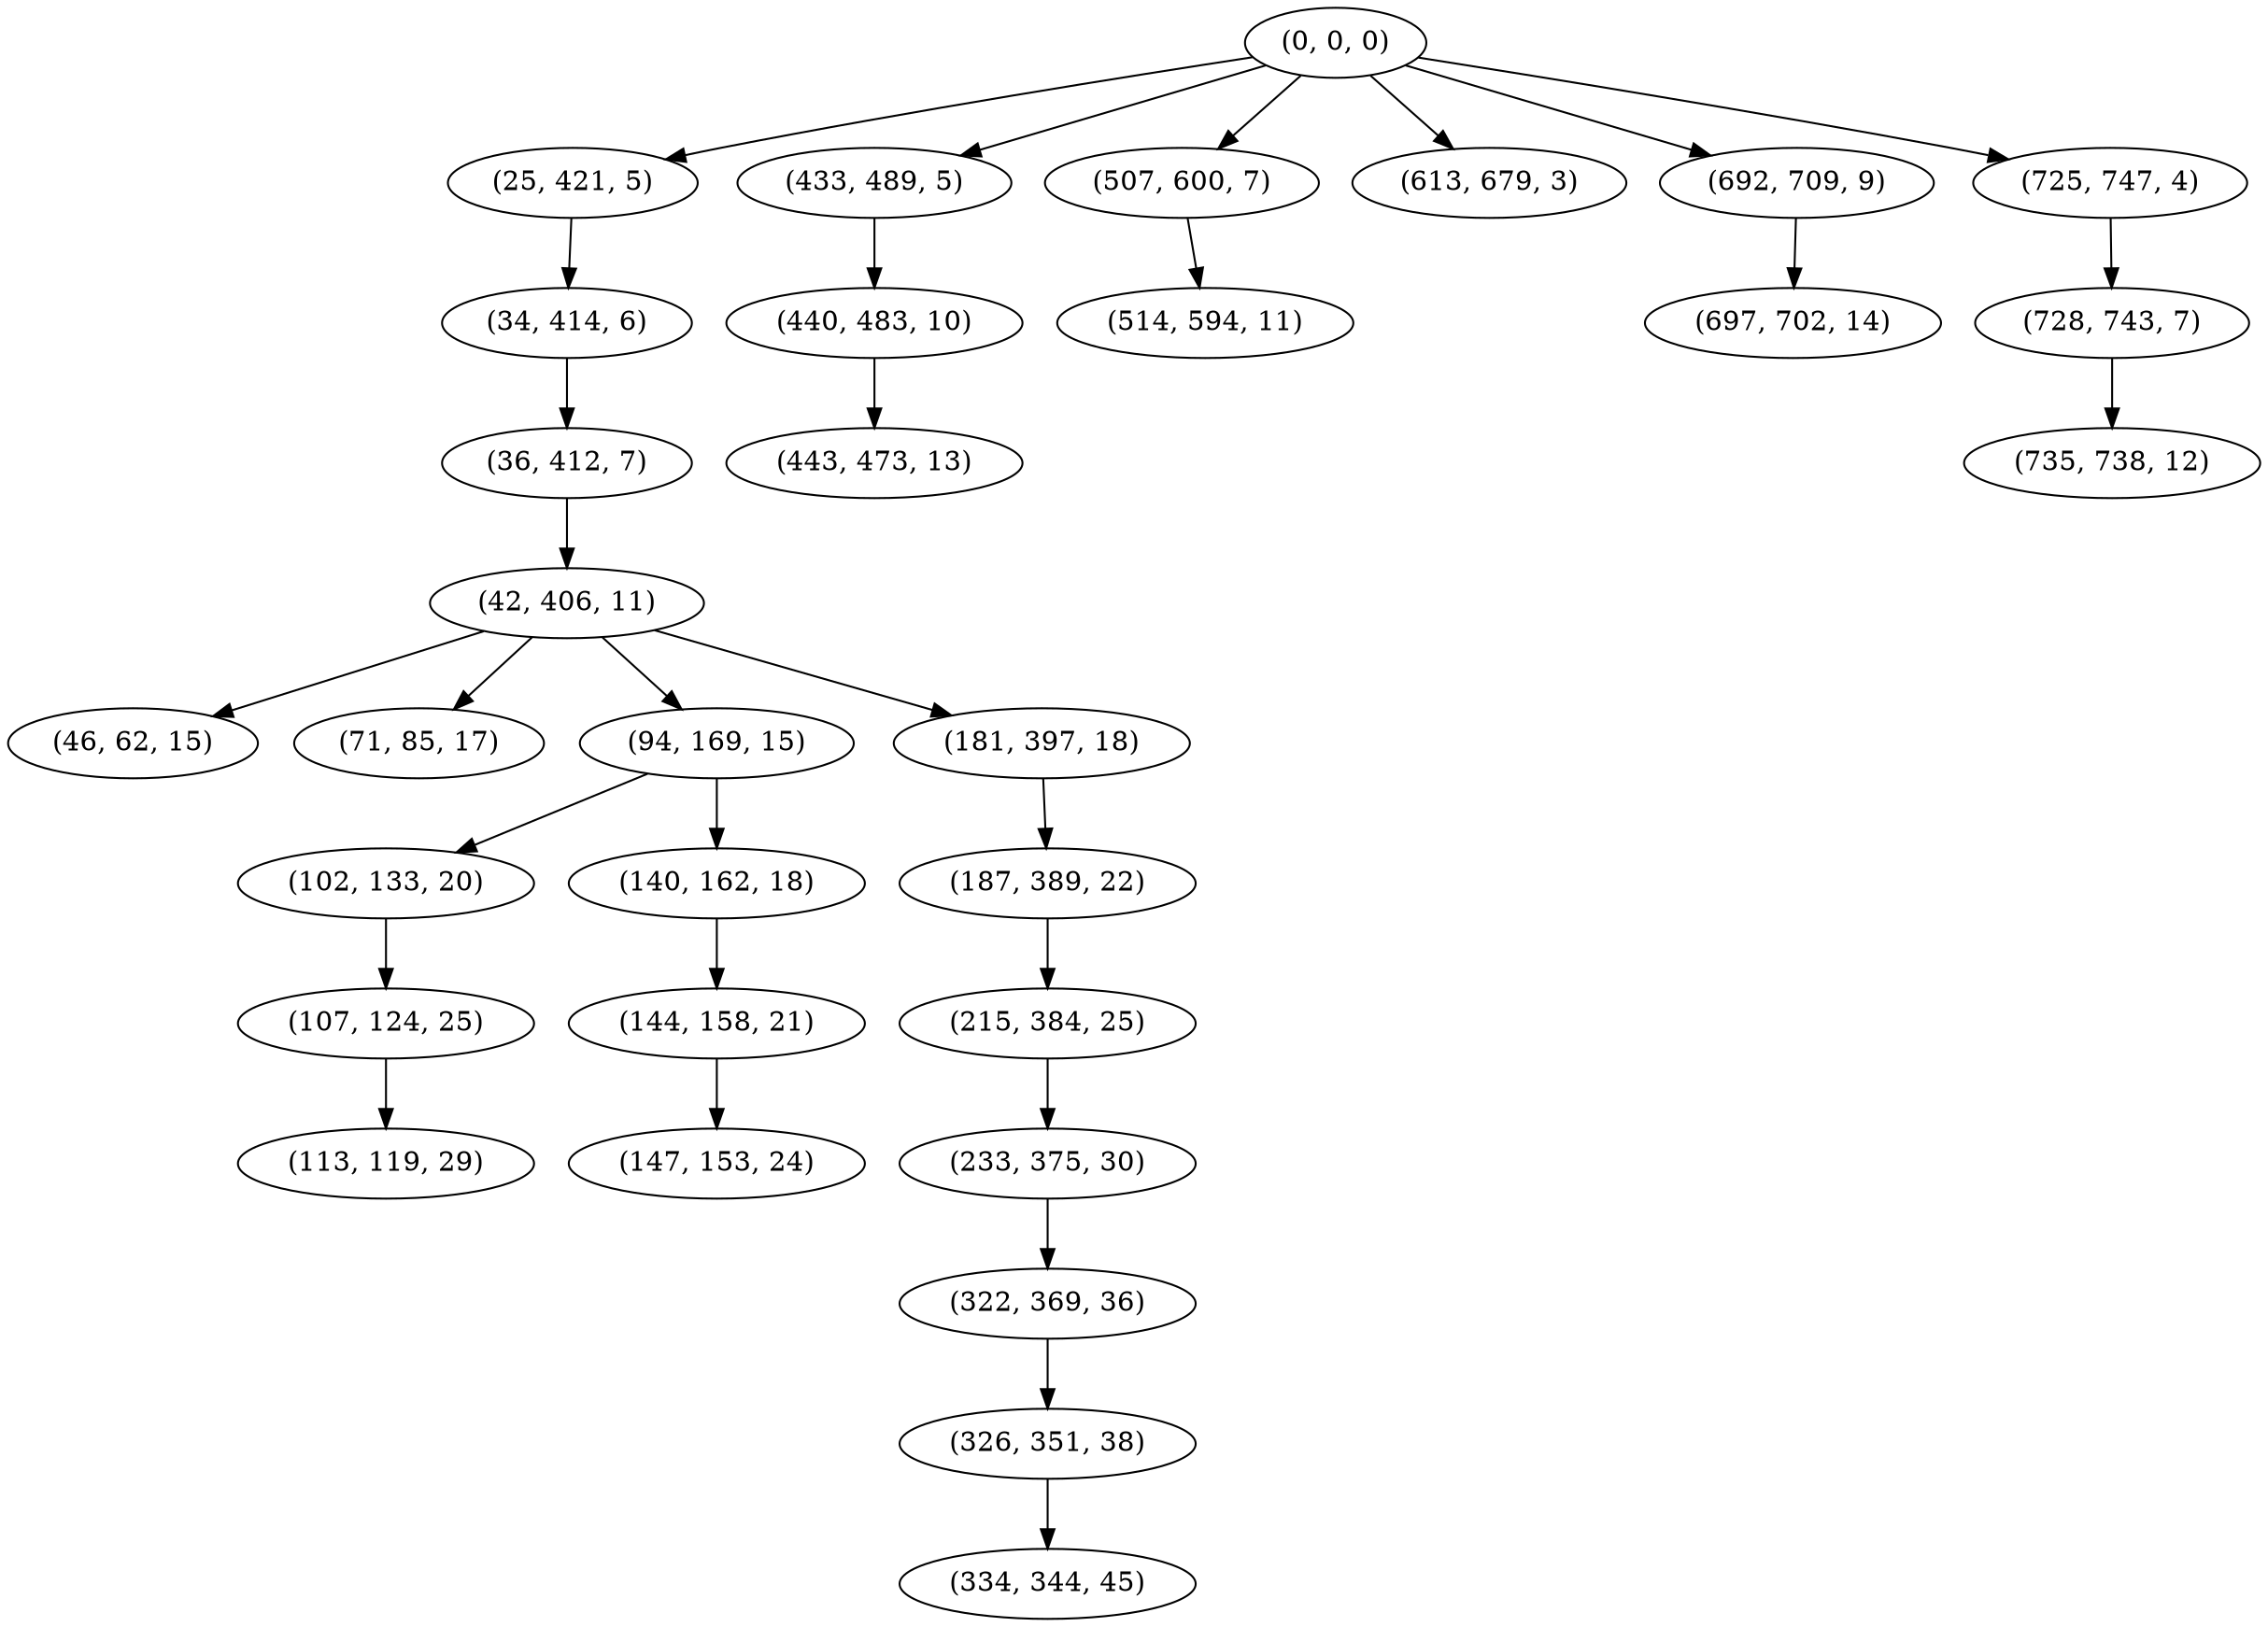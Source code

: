 digraph tree {
    "(0, 0, 0)";
    "(25, 421, 5)";
    "(34, 414, 6)";
    "(36, 412, 7)";
    "(42, 406, 11)";
    "(46, 62, 15)";
    "(71, 85, 17)";
    "(94, 169, 15)";
    "(102, 133, 20)";
    "(107, 124, 25)";
    "(113, 119, 29)";
    "(140, 162, 18)";
    "(144, 158, 21)";
    "(147, 153, 24)";
    "(181, 397, 18)";
    "(187, 389, 22)";
    "(215, 384, 25)";
    "(233, 375, 30)";
    "(322, 369, 36)";
    "(326, 351, 38)";
    "(334, 344, 45)";
    "(433, 489, 5)";
    "(440, 483, 10)";
    "(443, 473, 13)";
    "(507, 600, 7)";
    "(514, 594, 11)";
    "(613, 679, 3)";
    "(692, 709, 9)";
    "(697, 702, 14)";
    "(725, 747, 4)";
    "(728, 743, 7)";
    "(735, 738, 12)";
    "(0, 0, 0)" -> "(25, 421, 5)";
    "(0, 0, 0)" -> "(433, 489, 5)";
    "(0, 0, 0)" -> "(507, 600, 7)";
    "(0, 0, 0)" -> "(613, 679, 3)";
    "(0, 0, 0)" -> "(692, 709, 9)";
    "(0, 0, 0)" -> "(725, 747, 4)";
    "(25, 421, 5)" -> "(34, 414, 6)";
    "(34, 414, 6)" -> "(36, 412, 7)";
    "(36, 412, 7)" -> "(42, 406, 11)";
    "(42, 406, 11)" -> "(46, 62, 15)";
    "(42, 406, 11)" -> "(71, 85, 17)";
    "(42, 406, 11)" -> "(94, 169, 15)";
    "(42, 406, 11)" -> "(181, 397, 18)";
    "(94, 169, 15)" -> "(102, 133, 20)";
    "(94, 169, 15)" -> "(140, 162, 18)";
    "(102, 133, 20)" -> "(107, 124, 25)";
    "(107, 124, 25)" -> "(113, 119, 29)";
    "(140, 162, 18)" -> "(144, 158, 21)";
    "(144, 158, 21)" -> "(147, 153, 24)";
    "(181, 397, 18)" -> "(187, 389, 22)";
    "(187, 389, 22)" -> "(215, 384, 25)";
    "(215, 384, 25)" -> "(233, 375, 30)";
    "(233, 375, 30)" -> "(322, 369, 36)";
    "(322, 369, 36)" -> "(326, 351, 38)";
    "(326, 351, 38)" -> "(334, 344, 45)";
    "(433, 489, 5)" -> "(440, 483, 10)";
    "(440, 483, 10)" -> "(443, 473, 13)";
    "(507, 600, 7)" -> "(514, 594, 11)";
    "(692, 709, 9)" -> "(697, 702, 14)";
    "(725, 747, 4)" -> "(728, 743, 7)";
    "(728, 743, 7)" -> "(735, 738, 12)";
}
